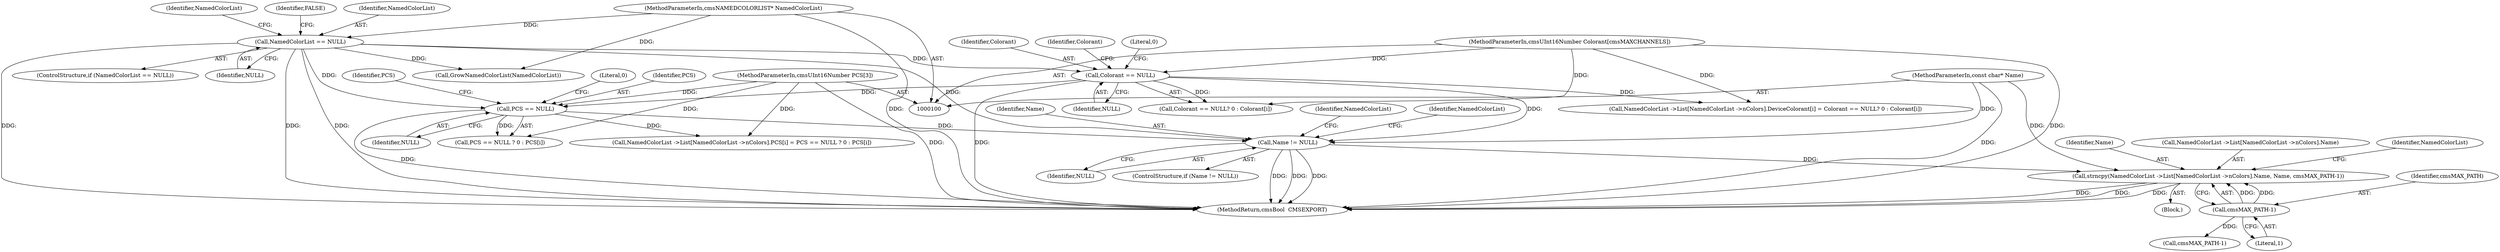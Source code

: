 digraph "0_Little-CMS_91c2db7f2559be504211b283bc3a2c631d6f06d9_1@API" {
"1000195" [label="(Call,strncpy(NamedColorList ->List[NamedColorList ->nColors].Name, Name, cmsMAX_PATH-1))"];
"1000191" [label="(Call,Name != NULL)"];
"1000102" [label="(MethodParameterIn,const char* Name)"];
"1000183" [label="(Call,PCS == NULL)"];
"1000103" [label="(MethodParameterIn,cmsUInt16Number PCS[3])"];
"1000108" [label="(Call,NamedColorList == NULL)"];
"1000101" [label="(MethodParameterIn,cmsNAMEDCOLORLIST* NamedColorList)"];
"1000154" [label="(Call,Colorant == NULL)"];
"1000104" [label="(MethodParameterIn,cmsUInt16Number Colorant[cmsMAXCHANNELS])"];
"1000206" [label="(Call,cmsMAX_PATH-1)"];
"1000244" [label="(MethodReturn,cmsBool  CMSEXPORT)"];
"1000157" [label="(Literal,0)"];
"1000154" [label="(Call,Colorant == NULL)"];
"1000195" [label="(Call,strncpy(NamedColorList ->List[NamedColorList ->nColors].Name, Name, cmsMAX_PATH-1))"];
"1000101" [label="(MethodParameterIn,cmsNAMEDCOLORLIST* NamedColorList)"];
"1000141" [label="(Call,NamedColorList ->List[NamedColorList ->nColors].DeviceColorant[i] = Colorant == NULL? 0 : Colorant[i])"];
"1000117" [label="(Identifier,NamedColorList)"];
"1000205" [label="(Identifier,Name)"];
"1000183" [label="(Call,PCS == NULL)"];
"1000110" [label="(Identifier,NULL)"];
"1000153" [label="(Call,Colorant == NULL? 0 : Colorant[i])"];
"1000103" [label="(MethodParameterIn,cmsUInt16Number PCS[3])"];
"1000108" [label="(Call,NamedColorList == NULL)"];
"1000156" [label="(Identifier,NULL)"];
"1000155" [label="(Identifier,Colorant)"];
"1000186" [label="(Literal,0)"];
"1000170" [label="(Call,NamedColorList ->List[NamedColorList ->nColors].PCS[i] = PCS == NULL ? 0 : PCS[i])"];
"1000206" [label="(Call,cmsMAX_PATH-1)"];
"1000192" [label="(Identifier,Name)"];
"1000185" [label="(Identifier,NULL)"];
"1000112" [label="(Identifier,FALSE)"];
"1000107" [label="(ControlStructure,if (NamedColorList == NULL))"];
"1000230" [label="(Identifier,NamedColorList)"];
"1000184" [label="(Identifier,PCS)"];
"1000220" [label="(Call,cmsMAX_PATH-1)"];
"1000104" [label="(MethodParameterIn,cmsUInt16Number Colorant[cmsMAXCHANNELS])"];
"1000193" [label="(Identifier,NULL)"];
"1000207" [label="(Identifier,cmsMAX_PATH)"];
"1000126" [label="(Call,GrowNamedColorList(NamedColorList))"];
"1000196" [label="(Call,NamedColorList ->List[NamedColorList ->nColors].Name)"];
"1000199" [label="(Identifier,NamedColorList)"];
"1000102" [label="(MethodParameterIn,const char* Name)"];
"1000214" [label="(Identifier,NamedColorList)"];
"1000191" [label="(Call,Name != NULL)"];
"1000188" [label="(Identifier,PCS)"];
"1000159" [label="(Identifier,Colorant)"];
"1000208" [label="(Literal,1)"];
"1000182" [label="(Call,PCS == NULL ? 0 : PCS[i])"];
"1000194" [label="(Block,)"];
"1000109" [label="(Identifier,NamedColorList)"];
"1000190" [label="(ControlStructure,if (Name != NULL))"];
"1000195" -> "1000194"  [label="AST: "];
"1000195" -> "1000206"  [label="CFG: "];
"1000196" -> "1000195"  [label="AST: "];
"1000205" -> "1000195"  [label="AST: "];
"1000206" -> "1000195"  [label="AST: "];
"1000214" -> "1000195"  [label="CFG: "];
"1000195" -> "1000244"  [label="DDG: "];
"1000195" -> "1000244"  [label="DDG: "];
"1000195" -> "1000244"  [label="DDG: "];
"1000191" -> "1000195"  [label="DDG: "];
"1000102" -> "1000195"  [label="DDG: "];
"1000206" -> "1000195"  [label="DDG: "];
"1000206" -> "1000195"  [label="DDG: "];
"1000191" -> "1000190"  [label="AST: "];
"1000191" -> "1000193"  [label="CFG: "];
"1000192" -> "1000191"  [label="AST: "];
"1000193" -> "1000191"  [label="AST: "];
"1000199" -> "1000191"  [label="CFG: "];
"1000230" -> "1000191"  [label="CFG: "];
"1000191" -> "1000244"  [label="DDG: "];
"1000191" -> "1000244"  [label="DDG: "];
"1000191" -> "1000244"  [label="DDG: "];
"1000102" -> "1000191"  [label="DDG: "];
"1000183" -> "1000191"  [label="DDG: "];
"1000108" -> "1000191"  [label="DDG: "];
"1000154" -> "1000191"  [label="DDG: "];
"1000102" -> "1000100"  [label="AST: "];
"1000102" -> "1000244"  [label="DDG: "];
"1000183" -> "1000182"  [label="AST: "];
"1000183" -> "1000185"  [label="CFG: "];
"1000184" -> "1000183"  [label="AST: "];
"1000185" -> "1000183"  [label="AST: "];
"1000186" -> "1000183"  [label="CFG: "];
"1000188" -> "1000183"  [label="CFG: "];
"1000183" -> "1000244"  [label="DDG: "];
"1000183" -> "1000170"  [label="DDG: "];
"1000103" -> "1000183"  [label="DDG: "];
"1000108" -> "1000183"  [label="DDG: "];
"1000154" -> "1000183"  [label="DDG: "];
"1000183" -> "1000182"  [label="DDG: "];
"1000103" -> "1000100"  [label="AST: "];
"1000103" -> "1000244"  [label="DDG: "];
"1000103" -> "1000170"  [label="DDG: "];
"1000103" -> "1000182"  [label="DDG: "];
"1000108" -> "1000107"  [label="AST: "];
"1000108" -> "1000110"  [label="CFG: "];
"1000109" -> "1000108"  [label="AST: "];
"1000110" -> "1000108"  [label="AST: "];
"1000112" -> "1000108"  [label="CFG: "];
"1000117" -> "1000108"  [label="CFG: "];
"1000108" -> "1000244"  [label="DDG: "];
"1000108" -> "1000244"  [label="DDG: "];
"1000108" -> "1000244"  [label="DDG: "];
"1000101" -> "1000108"  [label="DDG: "];
"1000108" -> "1000126"  [label="DDG: "];
"1000108" -> "1000154"  [label="DDG: "];
"1000101" -> "1000100"  [label="AST: "];
"1000101" -> "1000244"  [label="DDG: "];
"1000101" -> "1000126"  [label="DDG: "];
"1000154" -> "1000153"  [label="AST: "];
"1000154" -> "1000156"  [label="CFG: "];
"1000155" -> "1000154"  [label="AST: "];
"1000156" -> "1000154"  [label="AST: "];
"1000157" -> "1000154"  [label="CFG: "];
"1000159" -> "1000154"  [label="CFG: "];
"1000154" -> "1000244"  [label="DDG: "];
"1000154" -> "1000141"  [label="DDG: "];
"1000104" -> "1000154"  [label="DDG: "];
"1000154" -> "1000153"  [label="DDG: "];
"1000104" -> "1000100"  [label="AST: "];
"1000104" -> "1000244"  [label="DDG: "];
"1000104" -> "1000141"  [label="DDG: "];
"1000104" -> "1000153"  [label="DDG: "];
"1000206" -> "1000208"  [label="CFG: "];
"1000207" -> "1000206"  [label="AST: "];
"1000208" -> "1000206"  [label="AST: "];
"1000206" -> "1000220"  [label="DDG: "];
}
